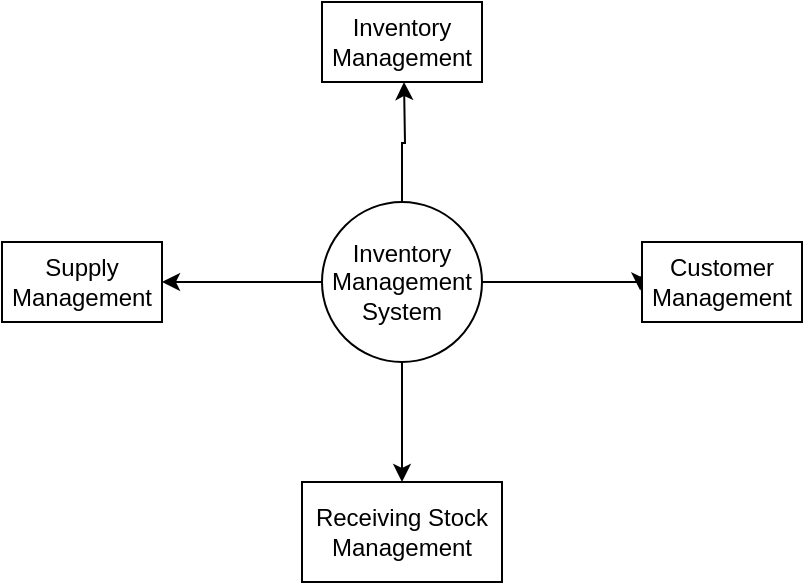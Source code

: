 <mxfile version="20.8.5" type="device"><diagram id="Gs_FL9vfLz9GZzY9Vfre" name="Page-1"><mxGraphModel dx="677" dy="379" grid="1" gridSize="10" guides="1" tooltips="1" connect="1" arrows="1" fold="1" page="1" pageScale="1" pageWidth="850" pageHeight="1100" math="0" shadow="0"><root><mxCell id="0"/><mxCell id="1" parent="0"/><mxCell id="K2d4ty2bIJxHNfuDE8b_-16" style="edgeStyle=orthogonalEdgeStyle;rounded=0;orthogonalLoop=1;jettySize=auto;html=1;exitX=0.5;exitY=0;exitDx=0;exitDy=0;entryX=0.5;entryY=1;entryDx=0;entryDy=0;" edge="1" parent="1" source="K2d4ty2bIJxHNfuDE8b_-1"><mxGeometry relative="1" as="geometry"><mxPoint x="441" y="140" as="targetPoint"/></mxGeometry></mxCell><mxCell id="K2d4ty2bIJxHNfuDE8b_-23" style="edgeStyle=orthogonalEdgeStyle;rounded=0;orthogonalLoop=1;jettySize=auto;html=1;exitX=0.5;exitY=1;exitDx=0;exitDy=0;entryX=0.5;entryY=0;entryDx=0;entryDy=0;" edge="1" parent="1" source="K2d4ty2bIJxHNfuDE8b_-1" target="K2d4ty2bIJxHNfuDE8b_-22"><mxGeometry relative="1" as="geometry"/></mxCell><mxCell id="K2d4ty2bIJxHNfuDE8b_-24" style="edgeStyle=orthogonalEdgeStyle;rounded=0;orthogonalLoop=1;jettySize=auto;html=1;exitX=0;exitY=0.5;exitDx=0;exitDy=0;entryX=1;entryY=0.5;entryDx=0;entryDy=0;" edge="1" parent="1" source="K2d4ty2bIJxHNfuDE8b_-1" target="K2d4ty2bIJxHNfuDE8b_-18"><mxGeometry relative="1" as="geometry"/></mxCell><mxCell id="K2d4ty2bIJxHNfuDE8b_-25" style="edgeStyle=orthogonalEdgeStyle;rounded=0;orthogonalLoop=1;jettySize=auto;html=1;exitX=1;exitY=0.5;exitDx=0;exitDy=0;entryX=-0.011;entryY=0.606;entryDx=0;entryDy=0;entryPerimeter=0;" edge="1" parent="1" source="K2d4ty2bIJxHNfuDE8b_-1" target="K2d4ty2bIJxHNfuDE8b_-13"><mxGeometry relative="1" as="geometry"><Array as="points"><mxPoint x="559" y="240"/></Array></mxGeometry></mxCell><mxCell id="K2d4ty2bIJxHNfuDE8b_-1" value="Inventory Management System" style="ellipse;whiteSpace=wrap;html=1;aspect=fixed;" vertex="1" parent="1"><mxGeometry x="400" y="200" width="80" height="80" as="geometry"/></mxCell><mxCell id="K2d4ty2bIJxHNfuDE8b_-13" value="Customer Management" style="rounded=0;whiteSpace=wrap;html=1;" vertex="1" parent="1"><mxGeometry x="560" y="220" width="80" height="40" as="geometry"/></mxCell><mxCell id="K2d4ty2bIJxHNfuDE8b_-18" value="Supply Management" style="rounded=0;whiteSpace=wrap;html=1;" vertex="1" parent="1"><mxGeometry x="240" y="220" width="80" height="40" as="geometry"/></mxCell><mxCell id="K2d4ty2bIJxHNfuDE8b_-19" value="Inventory Management" style="rounded=0;whiteSpace=wrap;html=1;" vertex="1" parent="1"><mxGeometry x="400" y="100" width="80" height="40" as="geometry"/></mxCell><mxCell id="K2d4ty2bIJxHNfuDE8b_-22" value="Receiving Stock Management" style="rounded=0;whiteSpace=wrap;html=1;" vertex="1" parent="1"><mxGeometry x="390" y="340" width="100" height="50" as="geometry"/></mxCell></root></mxGraphModel></diagram></mxfile>